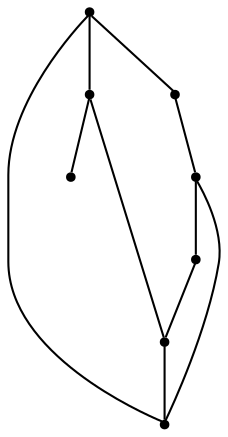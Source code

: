 graph {
  node [shape=point,comment="{\"directed\":false,\"doi\":\"10.4230/LIPIcs.GD.2024.28\",\"figure\":\"6 (8)\"}"]

  v0 [pos="636.0651475373941,1000.7571923959113"]
  v1 [pos="493.3091509926892,1132.4139505011267"]
  v2 [pos="925.5355660300797,1153.2306047779227"]
  v3 [pos="539.869816986862,1169.539270741941"]
  v4 [pos="859.3774874712934,1019.9245671483854"]
  v5 [pos="546.6998155093682,1097.6968072558097"]
  v6 [pos="725.3283447047893,1286.6700344059961"]
  v7 [pos="577.2918772919866,1252.0674633157614"]

  v0 -- v1 [id="-1",pos="636.0651475373941,1000.7571923959113 609.7504600122096,1092.8304789507777 562.4557235556806,1136.3420841777515 493.3091509926892,1132.4139505011267"]
  v2 -- v3 [id="-2",pos="925.5355660300797,1153.2306047779227 539.869816986862,1169.539270741941 539.869816986862,1169.539270741941 539.869816986862,1169.539270741941"]
  v5 -- v3 [id="-3",pos="546.6998155093682,1097.6968072558097 539.869816986862,1169.539270741941 539.869816986862,1169.539270741941 539.869816986862,1169.539270741941"]
  v5 -- v7 [id="-4",pos="546.6998155093682,1097.6968072558097 577.2918772919866,1252.0674633157614 577.2918772919866,1252.0674633157614 577.2918772919866,1252.0674633157614"]
  v7 -- v2 [id="-5",pos="577.2918772919866,1252.0674633157614 925.5355660300797,1153.2306047779227 925.5355660300797,1153.2306047779227 925.5355660300797,1153.2306047779227"]
  v0 -- v2 [id="-6",pos="636.0651475373941,1000.7571923959113 925.5355660300797,1153.2306047779227 925.5355660300797,1153.2306047779227 925.5355660300797,1153.2306047779227"]
  v6 -- v0 [id="-7",pos="725.3283447047893,1286.6700344059961 636.0651475373941,1000.7571923959113 636.0651475373941,1000.7571923959113 636.0651475373941,1000.7571923959113"]
  v6 -- v4 [id="-8",pos="725.3283447047893,1286.6700344059961 859.3774874712934,1019.9245671483854 859.3774874712934,1019.9245671483854 859.3774874712934,1019.9245671483854"]
  v6 -- v3 [id="-9",pos="725.3283447047893,1286.6700344059961 539.869816986862,1169.539270741941 539.869816986862,1169.539270741941 539.869816986862,1169.539270741941"]
  v4 -- v5 [id="-10",pos="859.3774874712934,1019.9245671483854 546.6998155093682,1097.6968072558097 546.6998155093682,1097.6968072558097 546.6998155093682,1097.6968072558097"]
}